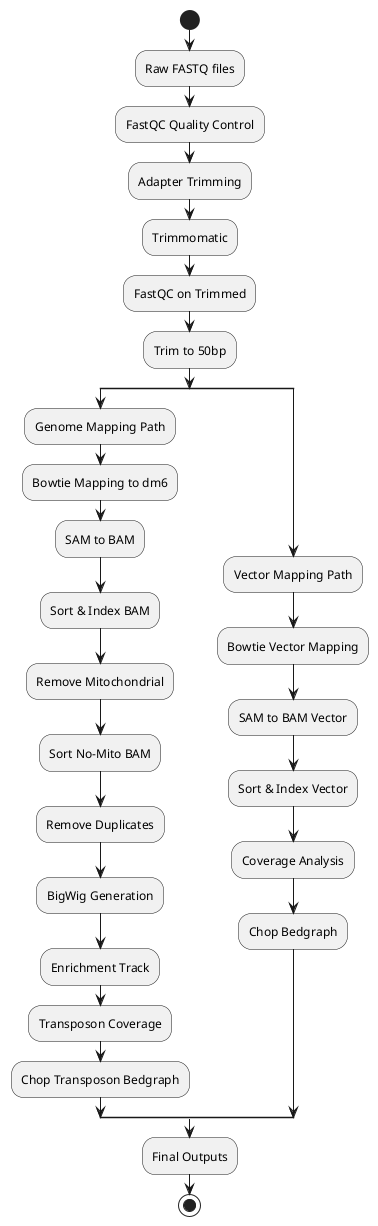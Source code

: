 @startuml chipseq_workflow
start
:Raw FASTQ files;
:FastQC Quality Control;
:Adapter Trimming;
:Trimmomatic;
:FastQC on Trimmed;
:Trim to 50bp;
split
  :Genome Mapping Path;
  :Bowtie Mapping to dm6;
  :SAM to BAM;
  :Sort & Index BAM;
  :Remove Mitochondrial;
  :Sort No-Mito BAM;
  :Remove Duplicates;
  :BigWig Generation;
  :Enrichment Track;
  :Transposon Coverage;
  :Chop Transposon Bedgraph;
split again
  :Vector Mapping Path;
  :Bowtie Vector Mapping;
  :SAM to BAM Vector;
  :Sort & Index Vector;
  :Coverage Analysis;
  :Chop Bedgraph;
split end
:Final Outputs;
stop
@enduml